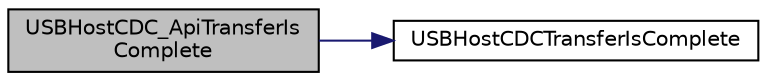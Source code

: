 digraph "USBHostCDC_ApiTransferIsComplete"
{
  edge [fontname="Helvetica",fontsize="10",labelfontname="Helvetica",labelfontsize="10"];
  node [fontname="Helvetica",fontsize="10",shape=record];
  rankdir="LR";
  Node1 [label="USBHostCDC_ApiTransferIs\lComplete",height=0.2,width=0.4,color="black", fillcolor="grey75", style="filled", fontcolor="black"];
  Node1 -> Node2 [color="midnightblue",fontsize="10",style="solid",fontname="Helvetica"];
  Node2 [label="USBHostCDCTransferIsComplete",height=0.2,width=0.4,color="black", fillcolor="white", style="filled",URL="$usb__host__cdc_8h.html#a7c721a501b52d3c659501c8cd2f220e6"];
}

